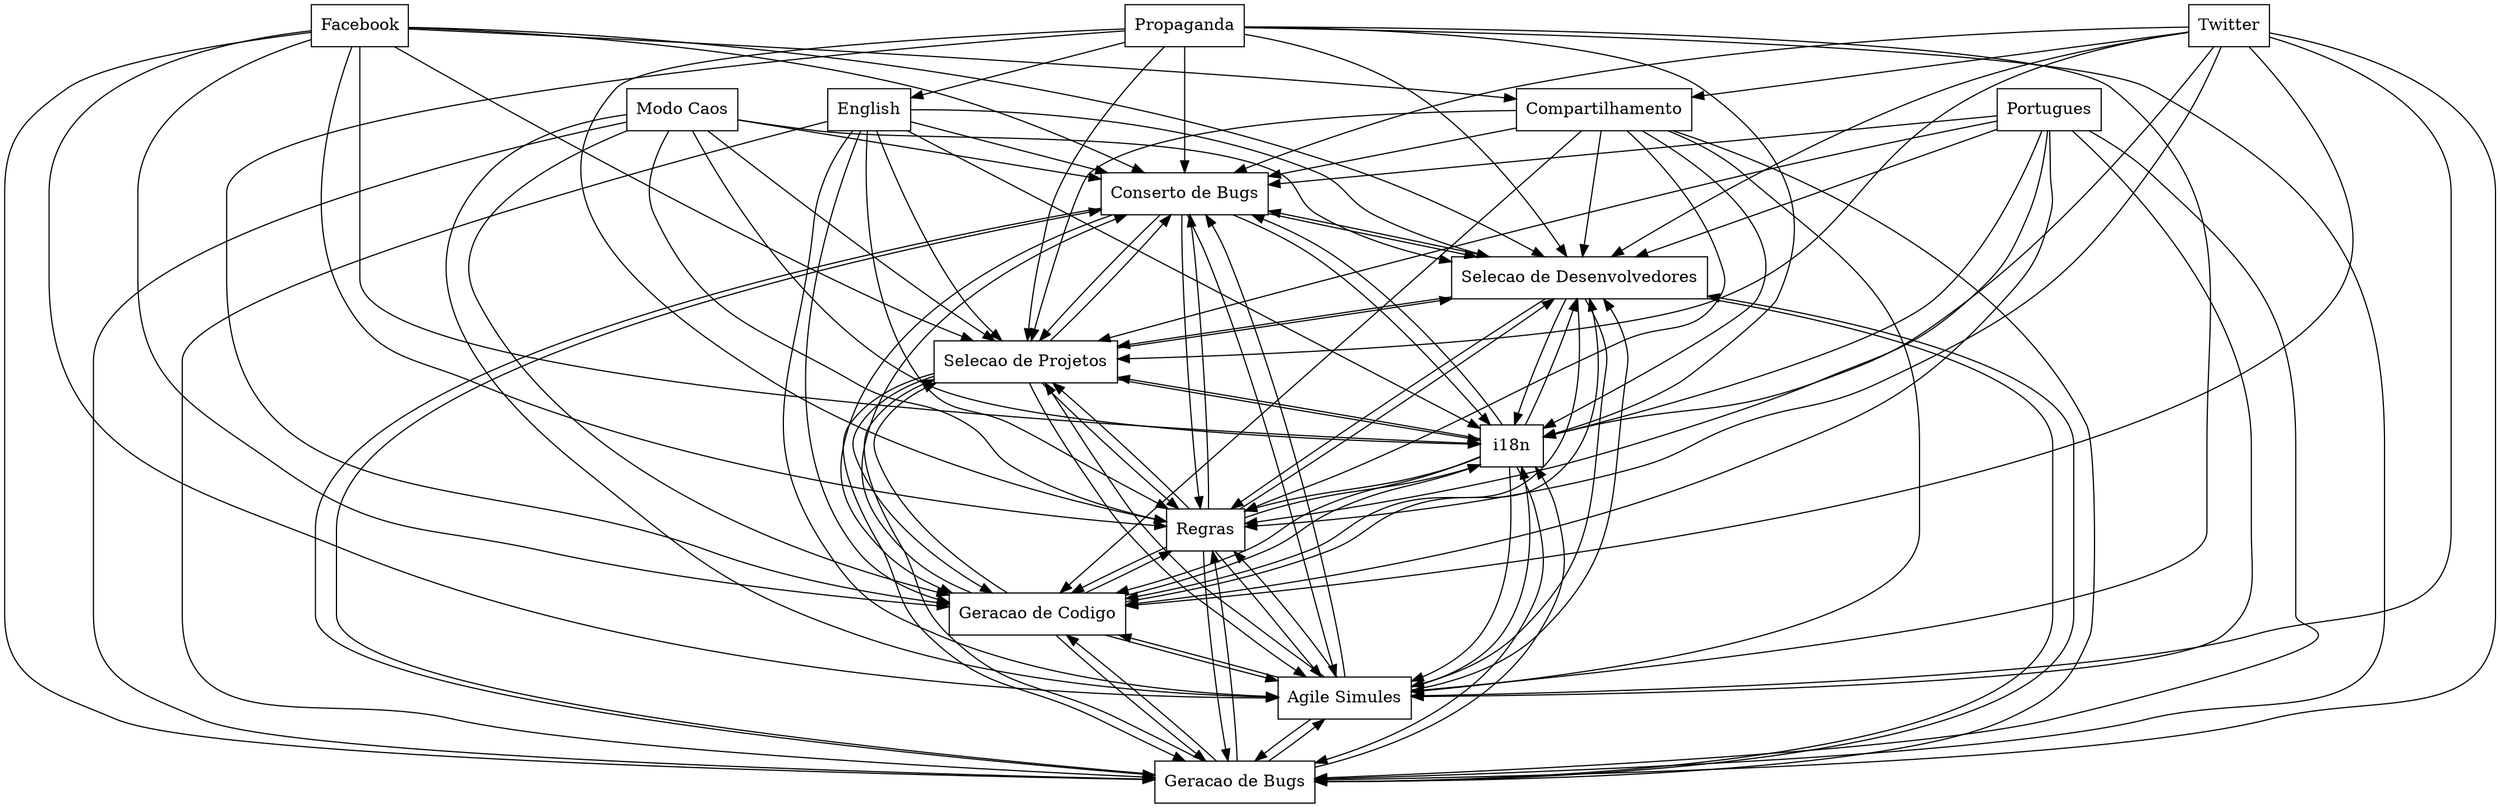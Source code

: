 digraph{
graph [rankdir=TB];
node [shape=box];
edge [arrowhead=normal];
0[label="Conserto de Bugs",]
1[label="Portugues",]
2[label="Selecao de Desenvolvedores",]
3[label="Facebook",]
4[label="English",]
5[label="Compartilhamento",]
6[label="Geracao de Bugs",]
7[label="Agile Simules",]
8[label="Geracao de Codigo",]
9[label="Regras",]
10[label="Modo Caos",]
11[label="i18n",]
12[label="Propaganda",]
13[label="Selecao de Projetos",]
14[label="Twitter",]
0->2[label="",]
0->6[label="",]
0->7[label="",]
0->8[label="",]
0->9[label="",]
0->11[label="",]
0->13[label="",]
1->0[label="",]
1->2[label="",]
1->6[label="",]
1->7[label="",]
1->8[label="",]
1->9[label="",]
1->11[label="",]
1->13[label="",]
2->0[label="",]
2->6[label="",]
2->7[label="",]
2->8[label="",]
2->9[label="",]
2->11[label="",]
2->13[label="",]
3->0[label="",]
3->2[label="",]
3->5[label="",]
3->6[label="",]
3->7[label="",]
3->8[label="",]
3->9[label="",]
3->11[label="",]
3->13[label="",]
4->0[label="",]
4->2[label="",]
4->6[label="",]
4->7[label="",]
4->8[label="",]
4->9[label="",]
4->11[label="",]
4->13[label="",]
5->0[label="",]
5->2[label="",]
5->6[label="",]
5->7[label="",]
5->8[label="",]
5->9[label="",]
5->11[label="",]
5->13[label="",]
6->0[label="",]
6->2[label="",]
6->7[label="",]
6->8[label="",]
6->9[label="",]
6->11[label="",]
6->13[label="",]
7->0[label="",]
7->2[label="",]
7->6[label="",]
7->8[label="",]
7->9[label="",]
7->11[label="",]
7->13[label="",]
8->0[label="",]
8->2[label="",]
8->6[label="",]
8->7[label="",]
8->9[label="",]
8->11[label="",]
8->13[label="",]
9->0[label="",]
9->2[label="",]
9->6[label="",]
9->7[label="",]
9->8[label="",]
9->11[label="",]
9->13[label="",]
10->0[label="",]
10->2[label="",]
10->6[label="",]
10->7[label="",]
10->8[label="",]
10->9[label="",]
10->11[label="",]
10->13[label="",]
11->0[label="",]
11->2[label="",]
11->6[label="",]
11->7[label="",]
11->8[label="",]
11->9[label="",]
11->13[label="",]
12->0[label="",]
12->2[label="",]
12->4[label="",]
12->6[label="",]
12->7[label="",]
12->8[label="",]
12->9[label="",]
12->11[label="",]
12->13[label="",]
13->0[label="",]
13->2[label="",]
13->6[label="",]
13->7[label="",]
13->8[label="",]
13->9[label="",]
13->11[label="",]
14->0[label="",]
14->2[label="",]
14->5[label="",]
14->6[label="",]
14->7[label="",]
14->8[label="",]
14->9[label="",]
14->11[label="",]
14->13[label="",]
}
